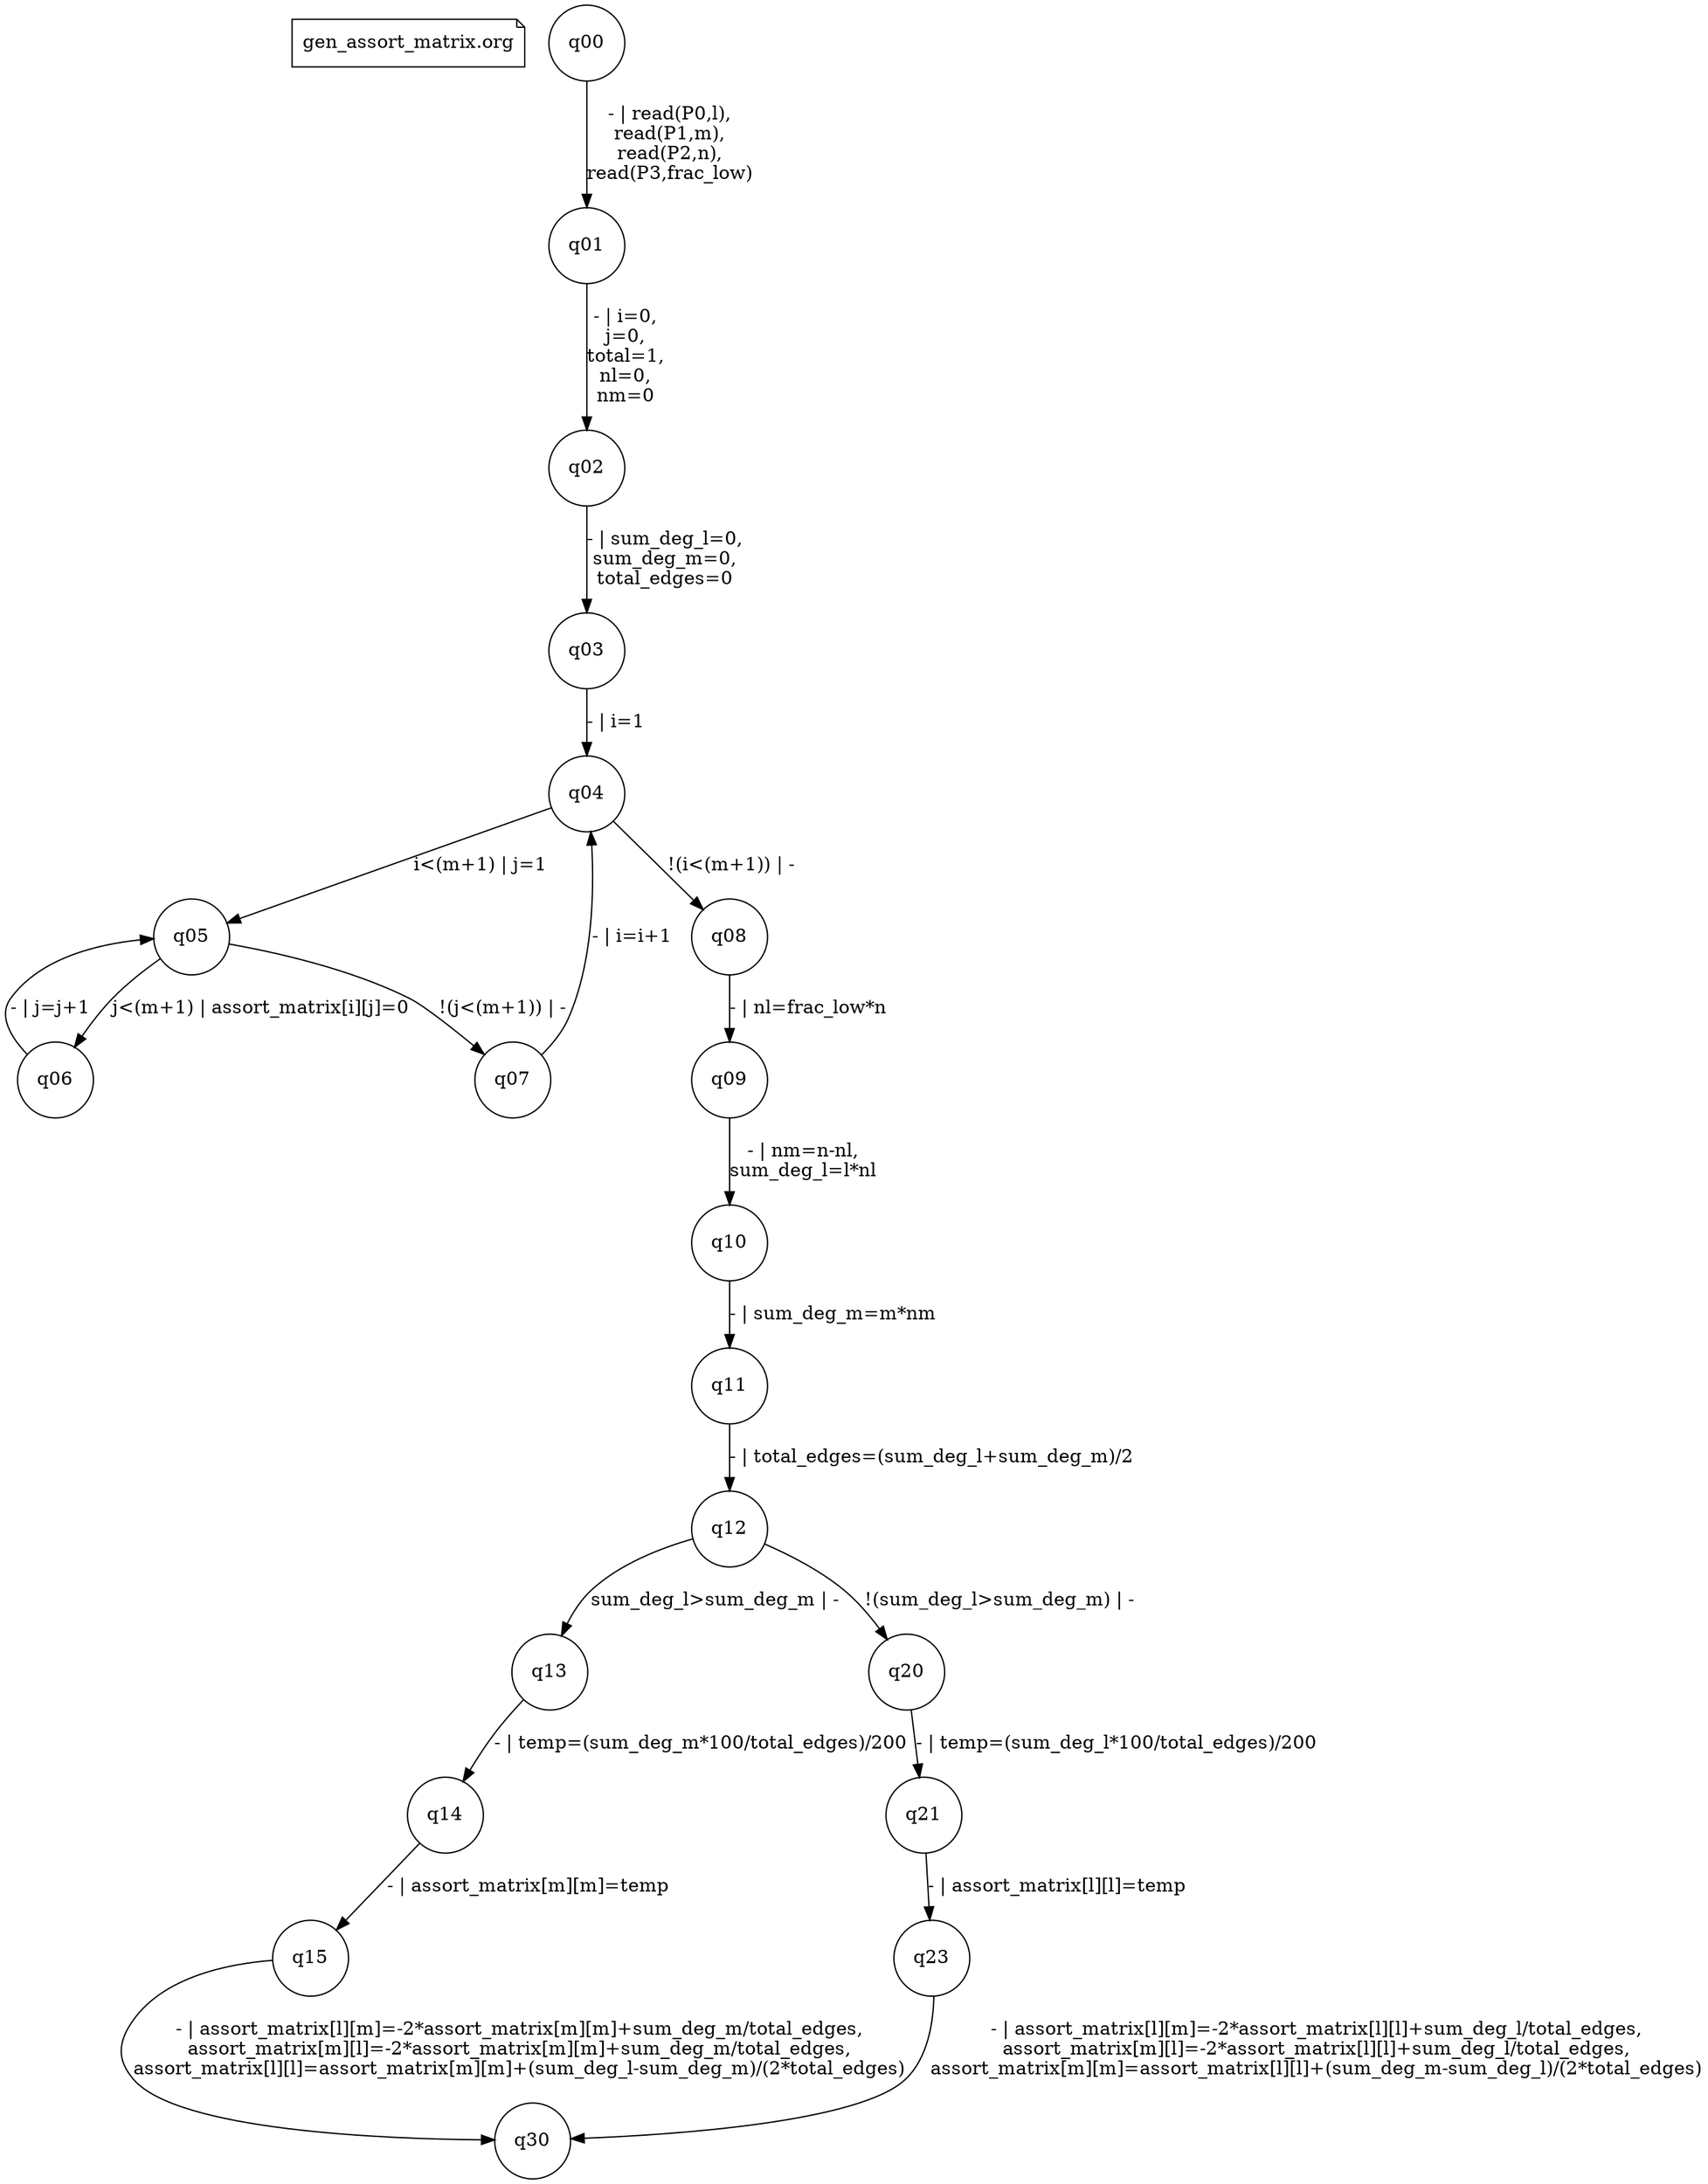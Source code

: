 digraph fsmdIndot {

"gen_assort_matrix.org" [shape=note];
q00 [shape=circle];
q01 [shape=circle];
q00 -> q01 [label="- | read(P0,l),\nread(P1,m),\nread(P2,n),\nread(P3,frac_low)"];
q01 [shape=circle];
q02 [shape=circle];
q01 -> q02 [label="- | i=0,\nj=0,\ntotal=1,\nnl=0,\nnm=0"];
q02 [shape=circle];
q03 [shape=circle];
q02 -> q03 [label="- | sum_deg_l=0,\nsum_deg_m=0,\ntotal_edges=0"];
q03 [shape=circle];
q04 [shape=circle];
q03 -> q04 [label="- | i=1"];
q04 [shape=circle];
q05 [shape=circle];
q04 -> q05 [label="i<(m+1) | j=1"];
q08 [shape=circle];
q04 -> q08 [label="!(i<(m+1)) | -"];
q05 [shape=circle];
q06 [shape=circle];
q05 -> q06 [label="j<(m+1) | assort_matrix[i][j]=0"];
q07 [shape=circle];
q05 -> q07 [label="!(j<(m+1)) | -"];
q06 [shape=circle];
q05 [shape=circle];
q06 -> q05 [label="- | j=j+1"];
q07 [shape=circle];
q04 [shape=circle];
q07 -> q04 [label="- | i=i+1"];
q08 [shape=circle];
q09 [shape=circle];
q08 -> q09 [label="- | nl=frac_low*n"];
q09 [shape=circle];
q10 [shape=circle];
q09 -> q10 [label="- | nm=n-nl,\nsum_deg_l=l*nl"];
q10 [shape=circle];
q11 [shape=circle];
q10 -> q11 [label="- | sum_deg_m=m*nm"];
q11 [shape=circle];
q12 [shape=circle];
q11 -> q12 [label="- | total_edges=(sum_deg_l+sum_deg_m)/2"];
q12 [shape=circle];
q13 [shape=circle];
q12 -> q13 [label="sum_deg_l>sum_deg_m | -"];
q20 [shape=circle];
q12 -> q20 [label="!(sum_deg_l>sum_deg_m) | -"];
q13 [shape=circle];
q14 [shape=circle];
q13 -> q14 [label="- | temp=(sum_deg_m*100/total_edges)/200"];
q14 [shape=circle];
q15 [shape=circle];
q14 -> q15 [label="- | assort_matrix[m][m]=temp"];
q15 [shape=circle];
q30 [shape=circle];
q15 -> q30 [label="- | assort_matrix[l][m]=-2*assort_matrix[m][m]+sum_deg_m/total_edges,\nassort_matrix[m][l]=-2*assort_matrix[m][m]+sum_deg_m/total_edges,\nassort_matrix[l][l]=assort_matrix[m][m]+(sum_deg_l-sum_deg_m)/(2*total_edges)"];
q20 [shape=circle];
q21 [shape=circle];
q20 -> q21 [label="- | temp=(sum_deg_l*100/total_edges)/200"];
q21 [shape=circle];
q23 [shape=circle];
q21 -> q23 [label="- | assort_matrix[l][l]=temp"];
q23 [shape=circle];
q30 [shape=circle];
q23 -> q30 [label="- | assort_matrix[l][m]=-2*assort_matrix[l][l]+sum_deg_l/total_edges,\nassort_matrix[m][l]=-2*assort_matrix[l][l]+sum_deg_l/total_edges,\nassort_matrix[m][m]=assort_matrix[l][l]+(sum_deg_m-sum_deg_l)/(2*total_edges)"];

}
